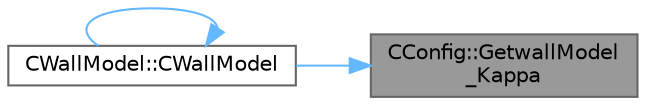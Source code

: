 digraph "CConfig::GetwallModel_Kappa"
{
 // LATEX_PDF_SIZE
  bgcolor="transparent";
  edge [fontname=Helvetica,fontsize=10,labelfontname=Helvetica,labelfontsize=10];
  node [fontname=Helvetica,fontsize=10,shape=box,height=0.2,width=0.4];
  rankdir="RL";
  Node1 [id="Node000001",label="CConfig::GetwallModel\l_Kappa",height=0.2,width=0.4,color="gray40", fillcolor="grey60", style="filled", fontcolor="black",tooltip="Get the value of the von Karman constant kappa for turbulence wall modeling."];
  Node1 -> Node2 [id="edge1_Node000001_Node000002",dir="back",color="steelblue1",style="solid",tooltip=" "];
  Node2 [id="Node000002",label="CWallModel::CWallModel",height=0.2,width=0.4,color="grey40", fillcolor="white", style="filled",URL="$classCWallModel.html#a10e2ac8c054da773362d99997a80af8b",tooltip="Constructor of the class."];
  Node2 -> Node2 [id="edge2_Node000002_Node000002",dir="back",color="steelblue1",style="solid",tooltip=" "];
}
